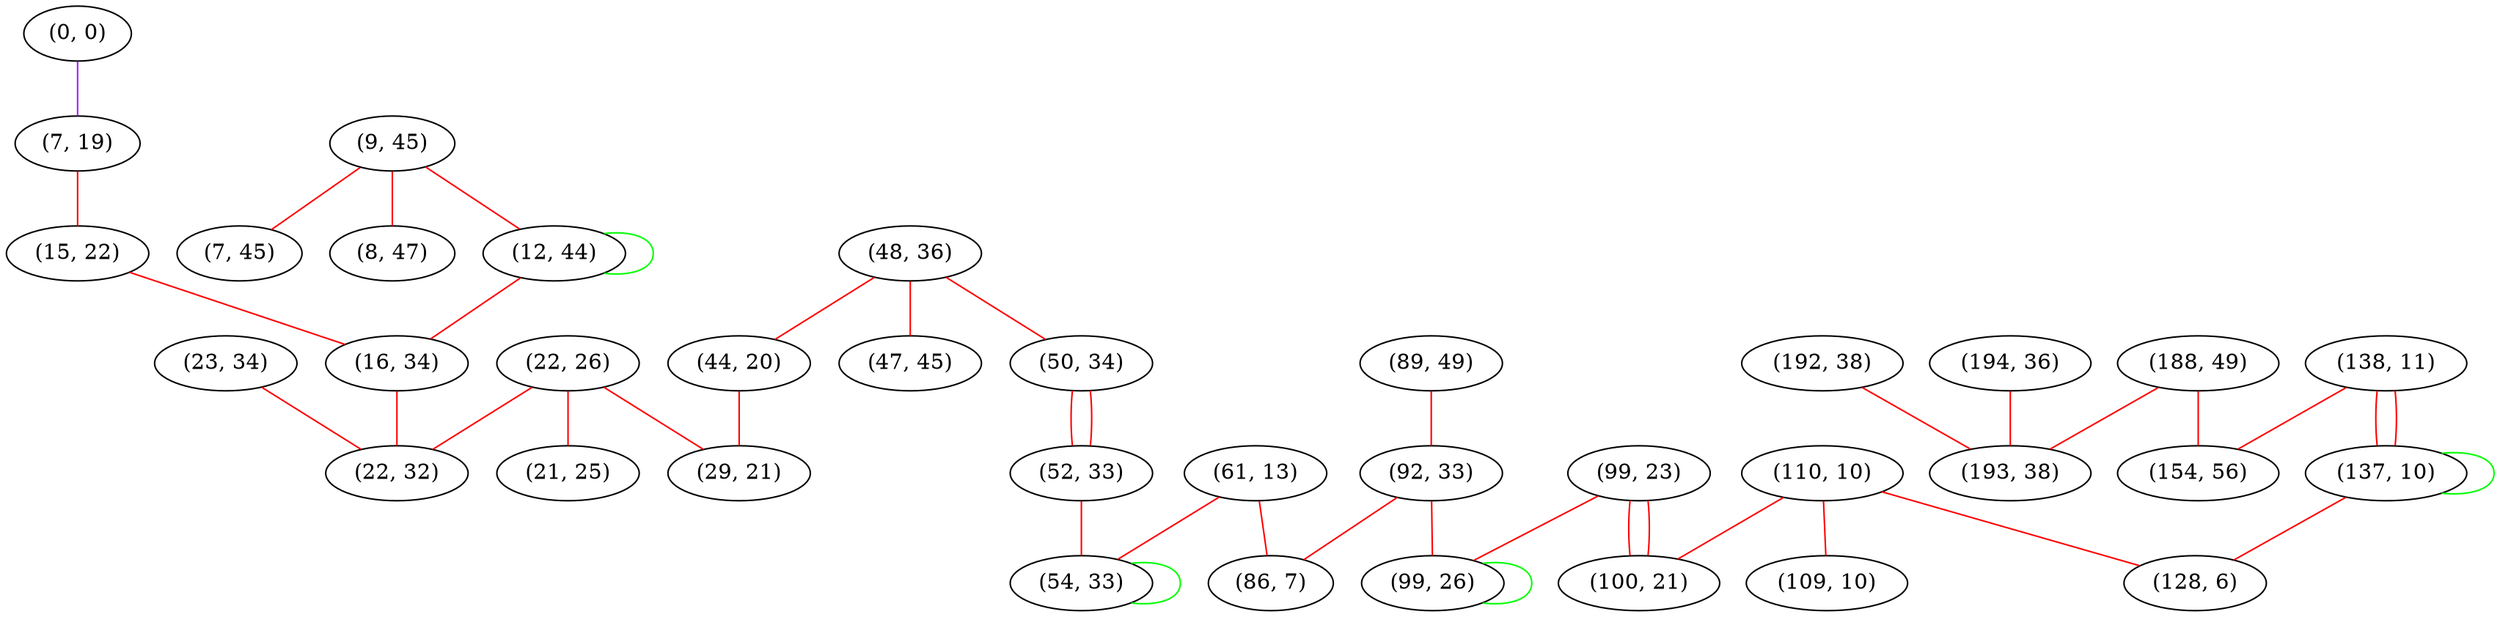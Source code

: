 graph "" {
"(9, 45)";
"(12, 44)";
"(138, 11)";
"(89, 49)";
"(48, 36)";
"(22, 26)";
"(192, 38)";
"(44, 20)";
"(194, 36)";
"(110, 10)";
"(188, 49)";
"(99, 23)";
"(50, 34)";
"(0, 0)";
"(7, 19)";
"(92, 33)";
"(61, 13)";
"(193, 38)";
"(99, 26)";
"(109, 10)";
"(15, 22)";
"(47, 45)";
"(154, 56)";
"(7, 45)";
"(52, 33)";
"(29, 21)";
"(23, 34)";
"(137, 10)";
"(100, 21)";
"(8, 47)";
"(21, 25)";
"(16, 34)";
"(128, 6)";
"(86, 7)";
"(54, 33)";
"(22, 32)";
"(9, 45)" -- "(12, 44)"  [color=red, key=0, weight=1];
"(9, 45)" -- "(8, 47)"  [color=red, key=0, weight=1];
"(9, 45)" -- "(7, 45)"  [color=red, key=0, weight=1];
"(12, 44)" -- "(12, 44)"  [color=green, key=0, weight=2];
"(12, 44)" -- "(16, 34)"  [color=red, key=0, weight=1];
"(138, 11)" -- "(137, 10)"  [color=red, key=0, weight=1];
"(138, 11)" -- "(137, 10)"  [color=red, key=1, weight=1];
"(138, 11)" -- "(154, 56)"  [color=red, key=0, weight=1];
"(89, 49)" -- "(92, 33)"  [color=red, key=0, weight=1];
"(48, 36)" -- "(47, 45)"  [color=red, key=0, weight=1];
"(48, 36)" -- "(44, 20)"  [color=red, key=0, weight=1];
"(48, 36)" -- "(50, 34)"  [color=red, key=0, weight=1];
"(22, 26)" -- "(21, 25)"  [color=red, key=0, weight=1];
"(22, 26)" -- "(22, 32)"  [color=red, key=0, weight=1];
"(22, 26)" -- "(29, 21)"  [color=red, key=0, weight=1];
"(192, 38)" -- "(193, 38)"  [color=red, key=0, weight=1];
"(44, 20)" -- "(29, 21)"  [color=red, key=0, weight=1];
"(194, 36)" -- "(193, 38)"  [color=red, key=0, weight=1];
"(110, 10)" -- "(100, 21)"  [color=red, key=0, weight=1];
"(110, 10)" -- "(128, 6)"  [color=red, key=0, weight=1];
"(110, 10)" -- "(109, 10)"  [color=red, key=0, weight=1];
"(188, 49)" -- "(154, 56)"  [color=red, key=0, weight=1];
"(188, 49)" -- "(193, 38)"  [color=red, key=0, weight=1];
"(99, 23)" -- "(100, 21)"  [color=red, key=0, weight=1];
"(99, 23)" -- "(100, 21)"  [color=red, key=1, weight=1];
"(99, 23)" -- "(99, 26)"  [color=red, key=0, weight=1];
"(50, 34)" -- "(52, 33)"  [color=red, key=0, weight=1];
"(50, 34)" -- "(52, 33)"  [color=red, key=1, weight=1];
"(0, 0)" -- "(7, 19)"  [color=purple, key=0, weight=4];
"(7, 19)" -- "(15, 22)"  [color=red, key=0, weight=1];
"(92, 33)" -- "(99, 26)"  [color=red, key=0, weight=1];
"(92, 33)" -- "(86, 7)"  [color=red, key=0, weight=1];
"(61, 13)" -- "(54, 33)"  [color=red, key=0, weight=1];
"(61, 13)" -- "(86, 7)"  [color=red, key=0, weight=1];
"(99, 26)" -- "(99, 26)"  [color=green, key=0, weight=2];
"(15, 22)" -- "(16, 34)"  [color=red, key=0, weight=1];
"(52, 33)" -- "(54, 33)"  [color=red, key=0, weight=1];
"(23, 34)" -- "(22, 32)"  [color=red, key=0, weight=1];
"(137, 10)" -- "(137, 10)"  [color=green, key=0, weight=2];
"(137, 10)" -- "(128, 6)"  [color=red, key=0, weight=1];
"(16, 34)" -- "(22, 32)"  [color=red, key=0, weight=1];
"(54, 33)" -- "(54, 33)"  [color=green, key=0, weight=2];
}
